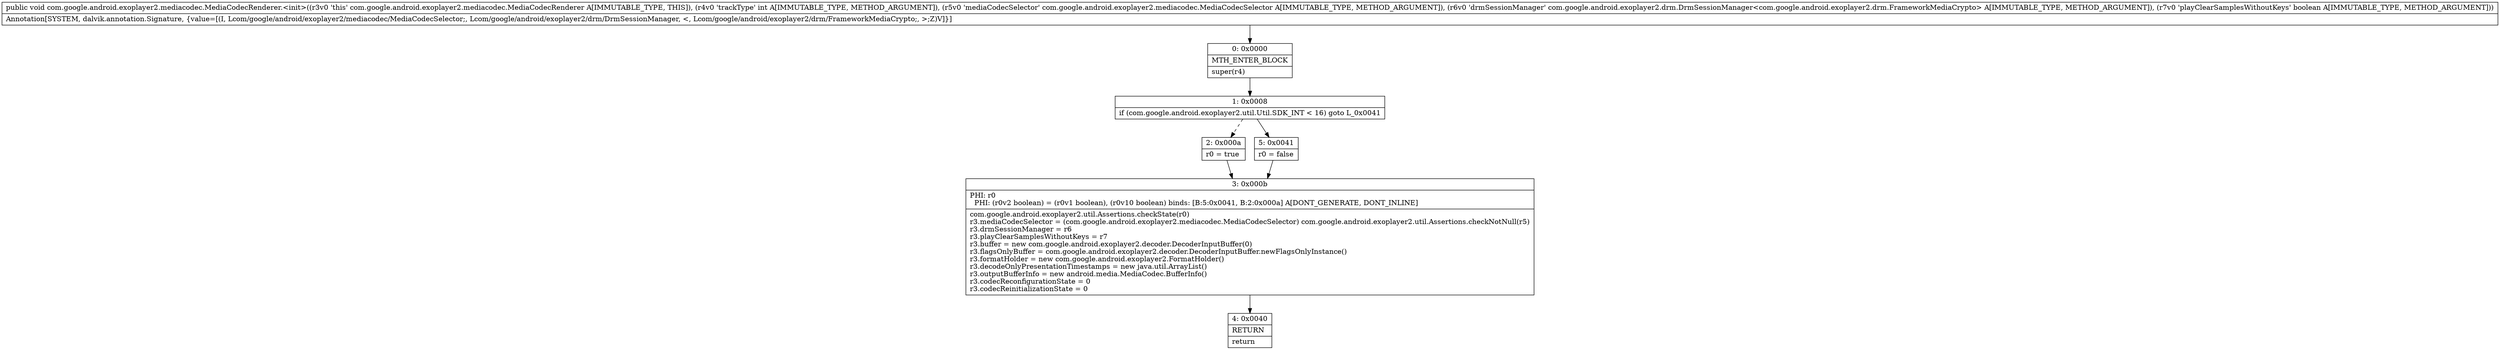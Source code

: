 digraph "CFG forcom.google.android.exoplayer2.mediacodec.MediaCodecRenderer.\<init\>(ILcom\/google\/android\/exoplayer2\/mediacodec\/MediaCodecSelector;Lcom\/google\/android\/exoplayer2\/drm\/DrmSessionManager;Z)V" {
Node_0 [shape=record,label="{0\:\ 0x0000|MTH_ENTER_BLOCK\l|super(r4)\l}"];
Node_1 [shape=record,label="{1\:\ 0x0008|if (com.google.android.exoplayer2.util.Util.SDK_INT \< 16) goto L_0x0041\l}"];
Node_2 [shape=record,label="{2\:\ 0x000a|r0 = true\l}"];
Node_3 [shape=record,label="{3\:\ 0x000b|PHI: r0 \l  PHI: (r0v2 boolean) = (r0v1 boolean), (r0v10 boolean) binds: [B:5:0x0041, B:2:0x000a] A[DONT_GENERATE, DONT_INLINE]\l|com.google.android.exoplayer2.util.Assertions.checkState(r0)\lr3.mediaCodecSelector = (com.google.android.exoplayer2.mediacodec.MediaCodecSelector) com.google.android.exoplayer2.util.Assertions.checkNotNull(r5)\lr3.drmSessionManager = r6\lr3.playClearSamplesWithoutKeys = r7\lr3.buffer = new com.google.android.exoplayer2.decoder.DecoderInputBuffer(0)\lr3.flagsOnlyBuffer = com.google.android.exoplayer2.decoder.DecoderInputBuffer.newFlagsOnlyInstance()\lr3.formatHolder = new com.google.android.exoplayer2.FormatHolder()\lr3.decodeOnlyPresentationTimestamps = new java.util.ArrayList()\lr3.outputBufferInfo = new android.media.MediaCodec.BufferInfo()\lr3.codecReconfigurationState = 0\lr3.codecReinitializationState = 0\l}"];
Node_4 [shape=record,label="{4\:\ 0x0040|RETURN\l|return\l}"];
Node_5 [shape=record,label="{5\:\ 0x0041|r0 = false\l}"];
MethodNode[shape=record,label="{public void com.google.android.exoplayer2.mediacodec.MediaCodecRenderer.\<init\>((r3v0 'this' com.google.android.exoplayer2.mediacodec.MediaCodecRenderer A[IMMUTABLE_TYPE, THIS]), (r4v0 'trackType' int A[IMMUTABLE_TYPE, METHOD_ARGUMENT]), (r5v0 'mediaCodecSelector' com.google.android.exoplayer2.mediacodec.MediaCodecSelector A[IMMUTABLE_TYPE, METHOD_ARGUMENT]), (r6v0 'drmSessionManager' com.google.android.exoplayer2.drm.DrmSessionManager\<com.google.android.exoplayer2.drm.FrameworkMediaCrypto\> A[IMMUTABLE_TYPE, METHOD_ARGUMENT]), (r7v0 'playClearSamplesWithoutKeys' boolean A[IMMUTABLE_TYPE, METHOD_ARGUMENT]))  | Annotation[SYSTEM, dalvik.annotation.Signature, \{value=[(I, Lcom\/google\/android\/exoplayer2\/mediacodec\/MediaCodecSelector;, Lcom\/google\/android\/exoplayer2\/drm\/DrmSessionManager, \<, Lcom\/google\/android\/exoplayer2\/drm\/FrameworkMediaCrypto;, \>;Z)V]\}]\l}"];
MethodNode -> Node_0;
Node_0 -> Node_1;
Node_1 -> Node_2[style=dashed];
Node_1 -> Node_5;
Node_2 -> Node_3;
Node_3 -> Node_4;
Node_5 -> Node_3;
}

